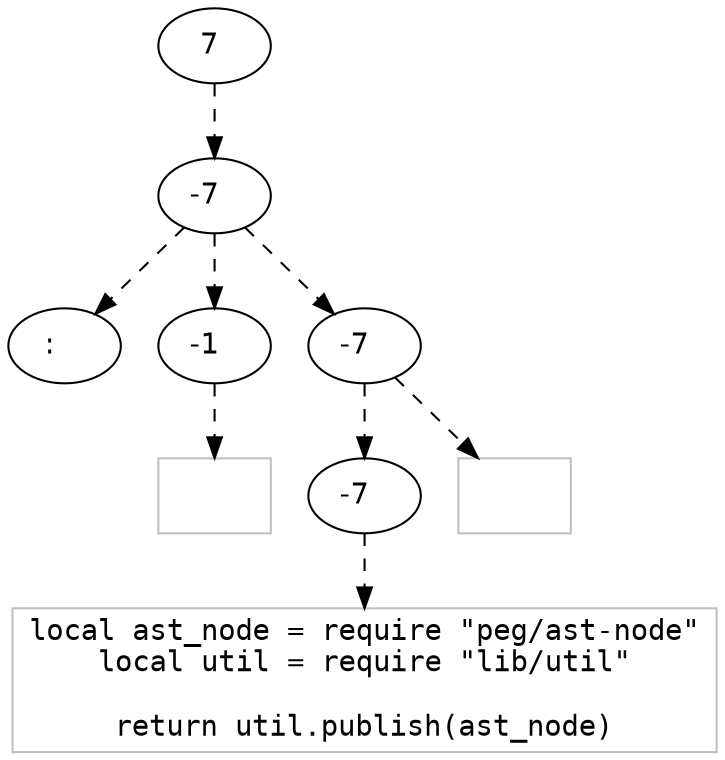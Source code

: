digraph hierarchy {

node [fontname=Helvetica]
edge [style=dashed]

doc_0 [label=" 7  "]

doc_0 -> { section_1}
{rank=same; section_1}

section_1 [label="-7  "]

section_1 -> { header_2 block_3 block_4}
{rank=same; header_2 block_3 block_4}

header_2 [label=":   "]
block_3 [label="-1  "]
block_4 [label="-7  "]


block_3 -> leaf_5
leaf_5  [color=Gray,shape=rectangle,fontname=Inconsolata,label=""]block_4 -> { codeblock_6}
{rank=same; codeblock_6}

codeblock_6 [label="-7  "]


codeblock_6 -> leaf_7
leaf_7  [color=Gray,shape=rectangle,fontname=Inconsolata,label="local ast_node = require \"peg/ast-node\"
local util = require \"lib/util\"

return util.publish(ast_node)
"]
block_4 -> leaf_8
leaf_8  [color=Gray,shape=rectangle,fontname=Inconsolata,label="
"]
}
